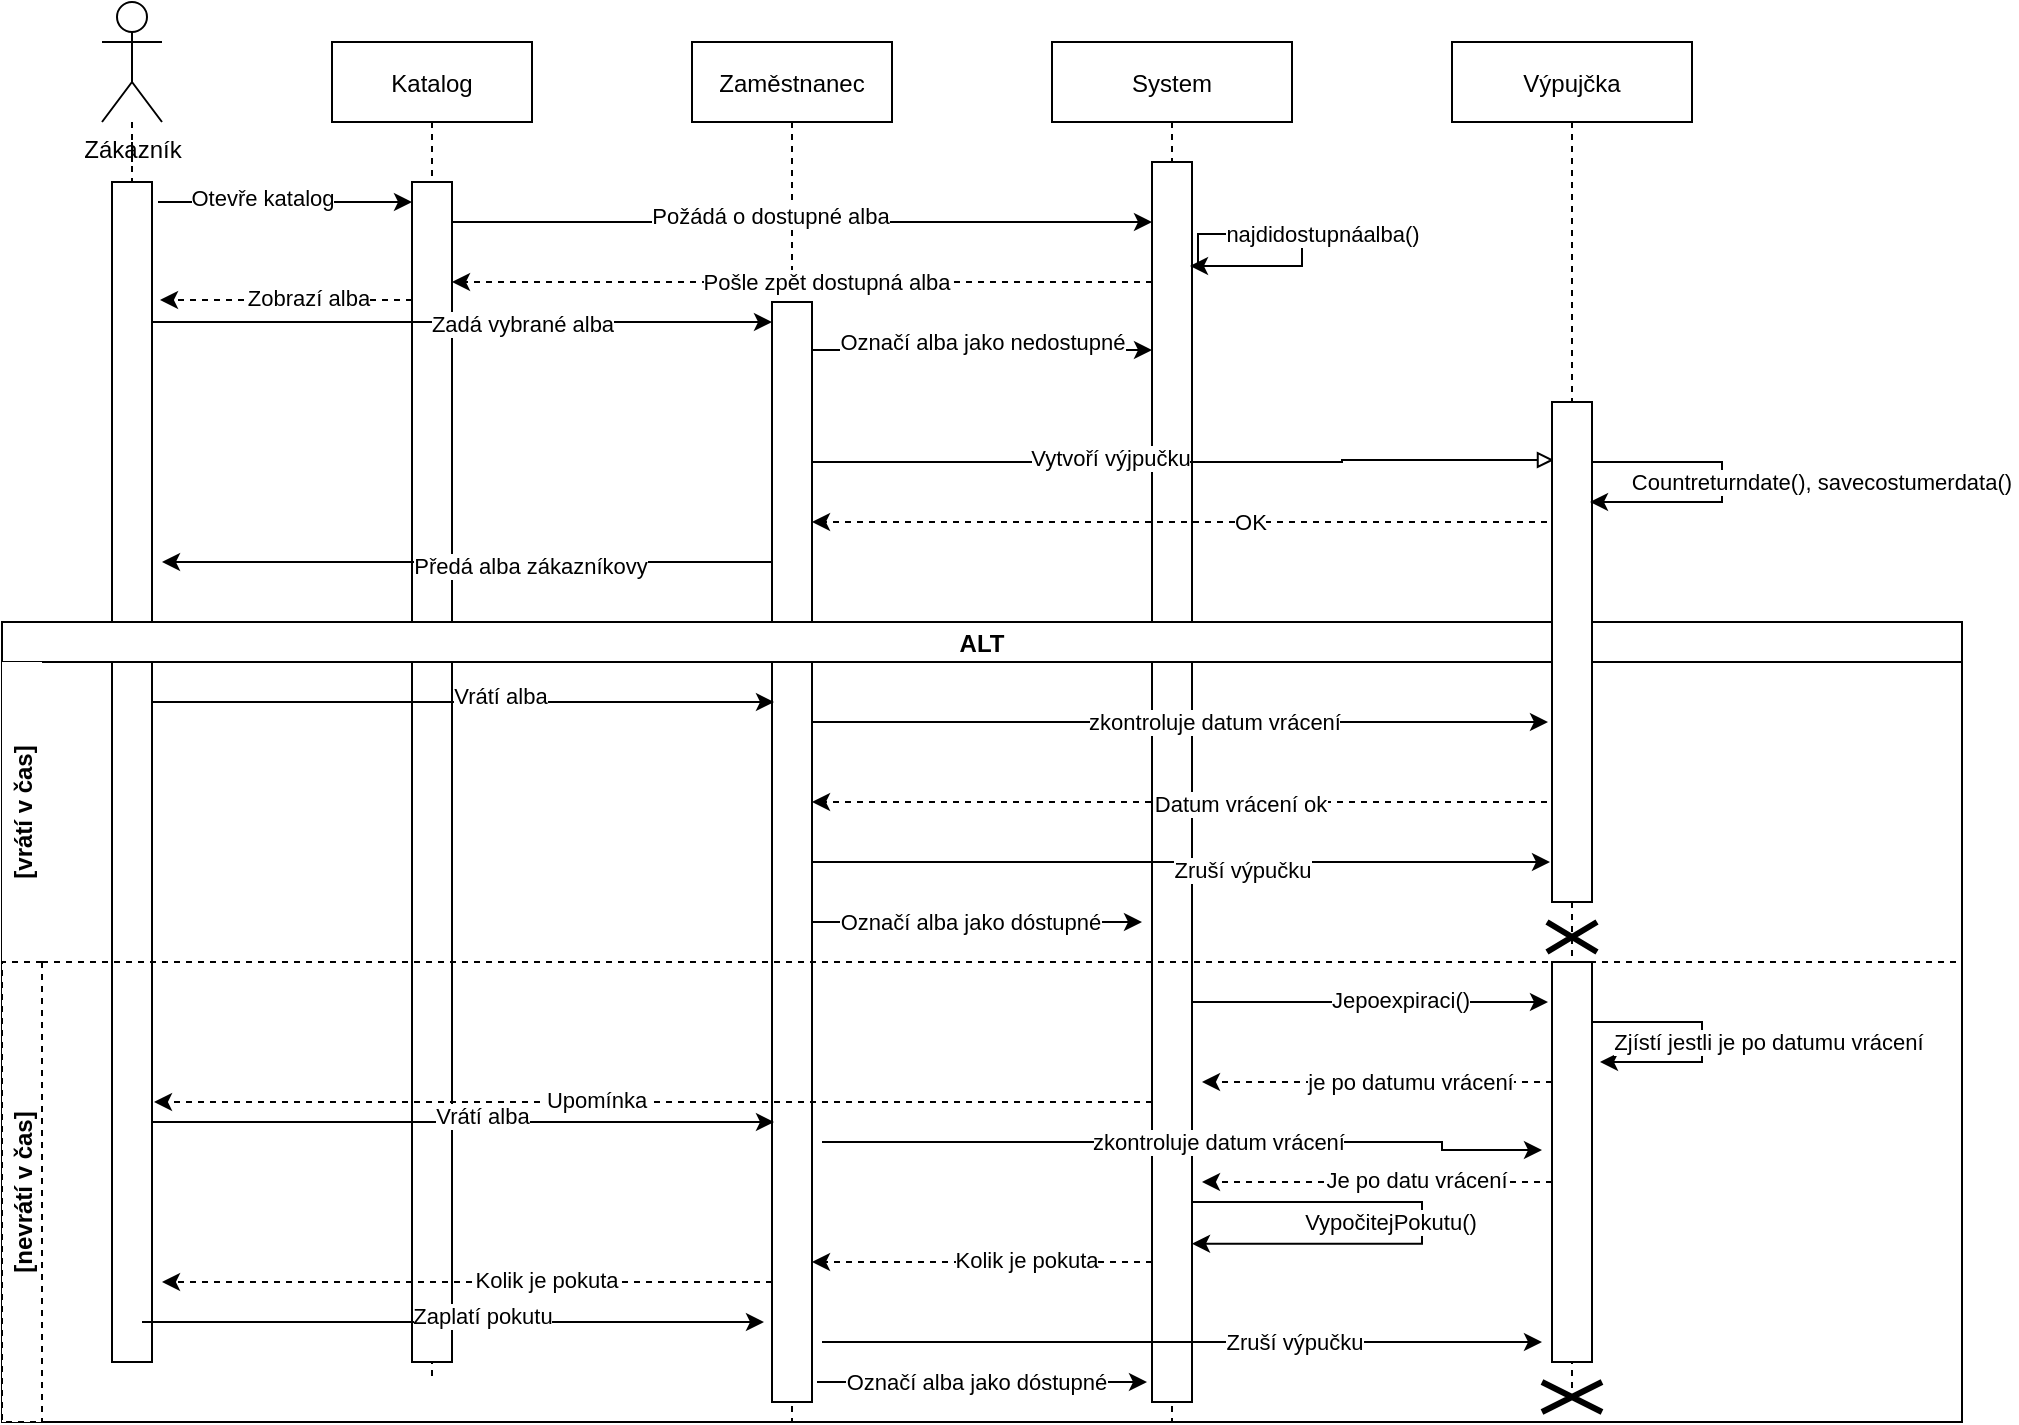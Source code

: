 <mxfile version="15.7.0" type="github">
  <diagram id="kgpKYQtTHZ0yAKxKKP6v" name="Page-1">
    <mxGraphModel dx="1422" dy="762" grid="1" gridSize="10" guides="1" tooltips="1" connect="1" arrows="1" fold="1" page="1" pageScale="1" pageWidth="850" pageHeight="1100" math="0" shadow="0">
      <root>
        <mxCell id="0" />
        <mxCell id="1" parent="0" />
        <mxCell id="3nuBFxr9cyL0pnOWT2aG-1" value="Katalog" style="shape=umlLifeline;perimeter=lifelinePerimeter;container=1;collapsible=0;recursiveResize=0;rounded=0;shadow=0;strokeWidth=1;" parent="1" vertex="1">
          <mxGeometry x="245" y="90" width="100" height="670" as="geometry" />
        </mxCell>
        <mxCell id="krQ2WgMBsb-wGJn17isC-11" value="" style="whiteSpace=wrap;html=1;verticalAlign=top;" vertex="1" parent="3nuBFxr9cyL0pnOWT2aG-1">
          <mxGeometry x="40" y="70" width="20" height="590" as="geometry" />
        </mxCell>
        <mxCell id="3nuBFxr9cyL0pnOWT2aG-5" value="Zaměstnanec" style="shape=umlLifeline;perimeter=lifelinePerimeter;container=1;collapsible=0;recursiveResize=0;rounded=0;shadow=0;strokeWidth=1;" parent="1" vertex="1">
          <mxGeometry x="425" y="90" width="100" height="690" as="geometry" />
        </mxCell>
        <mxCell id="krQ2WgMBsb-wGJn17isC-20" value="" style="rounded=0;whiteSpace=wrap;html=1;" vertex="1" parent="3nuBFxr9cyL0pnOWT2aG-5">
          <mxGeometry x="40" y="130" width="20" height="550" as="geometry" />
        </mxCell>
        <mxCell id="krQ2WgMBsb-wGJn17isC-12" value="" style="edgeStyle=orthogonalEdgeStyle;rounded=0;orthogonalLoop=1;jettySize=auto;html=1;" edge="1" parent="1" target="krQ2WgMBsb-wGJn17isC-11">
          <mxGeometry relative="1" as="geometry">
            <mxPoint x="158" y="170" as="sourcePoint" />
            <Array as="points">
              <mxPoint x="158" y="170" />
            </Array>
          </mxGeometry>
        </mxCell>
        <mxCell id="krQ2WgMBsb-wGJn17isC-31" value="Otevře katalog" style="edgeLabel;html=1;align=center;verticalAlign=middle;resizable=0;points=[];" vertex="1" connectable="0" parent="krQ2WgMBsb-wGJn17isC-12">
          <mxGeometry x="-0.185" y="2" relative="1" as="geometry">
            <mxPoint as="offset" />
          </mxGeometry>
        </mxCell>
        <mxCell id="krQ2WgMBsb-wGJn17isC-19" value="" style="edgeStyle=orthogonalEdgeStyle;rounded=0;orthogonalLoop=1;jettySize=auto;html=1;exitX=1;exitY=0.213;exitDx=0;exitDy=0;exitPerimeter=0;" edge="1" parent="1" source="krQ2WgMBsb-wGJn17isC-46" target="krQ2WgMBsb-wGJn17isC-20">
          <mxGeometry relative="1" as="geometry">
            <mxPoint x="170" y="230" as="sourcePoint" />
            <mxPoint x="460" y="250" as="targetPoint" />
            <Array as="points">
              <mxPoint x="155" y="230" />
            </Array>
          </mxGeometry>
        </mxCell>
        <mxCell id="krQ2WgMBsb-wGJn17isC-21" value="Zadá vybrané alba" style="edgeLabel;html=1;align=center;verticalAlign=middle;resizable=0;points=[];" vertex="1" connectable="0" parent="krQ2WgMBsb-wGJn17isC-19">
          <mxGeometry x="0.313" y="-1" relative="1" as="geometry">
            <mxPoint as="offset" />
          </mxGeometry>
        </mxCell>
        <mxCell id="krQ2WgMBsb-wGJn17isC-47" value="" style="edgeStyle=orthogonalEdgeStyle;rounded=0;orthogonalLoop=1;jettySize=auto;html=1;startArrow=none;startFill=0;endArrow=none;endFill=0;dashed=1;" edge="1" parent="1" source="krQ2WgMBsb-wGJn17isC-1" target="krQ2WgMBsb-wGJn17isC-46">
          <mxGeometry relative="1" as="geometry" />
        </mxCell>
        <mxCell id="krQ2WgMBsb-wGJn17isC-1" value="Zákazník" style="shape=umlActor;verticalLabelPosition=bottom;verticalAlign=top;html=1;outlineConnect=0;" vertex="1" parent="1">
          <mxGeometry x="130" y="70" width="30" height="60" as="geometry" />
        </mxCell>
        <mxCell id="krQ2WgMBsb-wGJn17isC-6" value="System" style="shape=umlLifeline;perimeter=lifelinePerimeter;container=1;collapsible=0;recursiveResize=0;rounded=0;shadow=0;strokeWidth=1;" vertex="1" parent="1">
          <mxGeometry x="605" y="90" width="120" height="690" as="geometry" />
        </mxCell>
        <mxCell id="krQ2WgMBsb-wGJn17isC-22" value="" style="whiteSpace=wrap;html=1;rounded=0;" vertex="1" parent="krQ2WgMBsb-wGJn17isC-6">
          <mxGeometry x="50" y="60" width="20" height="620" as="geometry" />
        </mxCell>
        <mxCell id="krQ2WgMBsb-wGJn17isC-92" style="edgeStyle=orthogonalEdgeStyle;rounded=0;orthogonalLoop=1;jettySize=auto;html=1;startArrow=none;startFill=0;endArrow=classic;endFill=1;exitX=1.15;exitY=0.082;exitDx=0;exitDy=0;exitPerimeter=0;" edge="1" parent="krQ2WgMBsb-wGJn17isC-6" source="krQ2WgMBsb-wGJn17isC-22">
          <mxGeometry relative="1" as="geometry">
            <mxPoint x="69" y="112" as="targetPoint" />
            <Array as="points">
              <mxPoint x="73" y="96" />
              <mxPoint x="125" y="96" />
              <mxPoint x="125" y="112" />
              <mxPoint x="69" y="112" />
            </Array>
          </mxGeometry>
        </mxCell>
        <mxCell id="krQ2WgMBsb-wGJn17isC-93" value="najdidostupnáalba()" style="edgeLabel;html=1;align=center;verticalAlign=middle;resizable=0;points=[];" vertex="1" connectable="0" parent="krQ2WgMBsb-wGJn17isC-92">
          <mxGeometry x="-0.402" relative="1" as="geometry">
            <mxPoint x="35" as="offset" />
          </mxGeometry>
        </mxCell>
        <mxCell id="krQ2WgMBsb-wGJn17isC-16" value="" style="edgeStyle=orthogonalEdgeStyle;rounded=0;orthogonalLoop=1;jettySize=auto;html=1;dashed=1;" edge="1" parent="1" source="krQ2WgMBsb-wGJn17isC-11">
          <mxGeometry relative="1" as="geometry">
            <mxPoint x="159" y="219" as="targetPoint" />
            <Array as="points">
              <mxPoint x="180" y="219" />
              <mxPoint x="180" y="219" />
            </Array>
          </mxGeometry>
        </mxCell>
        <mxCell id="krQ2WgMBsb-wGJn17isC-17" value="Zobrazí alba" style="edgeLabel;html=1;align=center;verticalAlign=middle;resizable=0;points=[];" vertex="1" connectable="0" parent="krQ2WgMBsb-wGJn17isC-16">
          <mxGeometry x="-0.17" y="-1" relative="1" as="geometry">
            <mxPoint as="offset" />
          </mxGeometry>
        </mxCell>
        <mxCell id="krQ2WgMBsb-wGJn17isC-25" style="edgeStyle=orthogonalEdgeStyle;rounded=0;orthogonalLoop=1;jettySize=auto;html=1;" edge="1" parent="1" source="krQ2WgMBsb-wGJn17isC-11">
          <mxGeometry relative="1" as="geometry">
            <mxPoint x="655" y="180" as="targetPoint" />
            <Array as="points">
              <mxPoint x="480" y="180" />
              <mxPoint x="480" y="180" />
            </Array>
          </mxGeometry>
        </mxCell>
        <mxCell id="krQ2WgMBsb-wGJn17isC-26" value="Požádá o dostupné alba" style="edgeLabel;html=1;align=center;verticalAlign=middle;resizable=0;points=[];" vertex="1" connectable="0" parent="krQ2WgMBsb-wGJn17isC-25">
          <mxGeometry x="-0.091" y="3" relative="1" as="geometry">
            <mxPoint as="offset" />
          </mxGeometry>
        </mxCell>
        <mxCell id="krQ2WgMBsb-wGJn17isC-29" style="edgeStyle=orthogonalEdgeStyle;rounded=0;orthogonalLoop=1;jettySize=auto;html=1;startArrow=none;startFill=0;endArrow=classic;endFill=1;dashed=1;" edge="1" parent="1" source="krQ2WgMBsb-wGJn17isC-22">
          <mxGeometry relative="1" as="geometry">
            <mxPoint x="305" y="210" as="targetPoint" />
            <Array as="points">
              <mxPoint x="305" y="210" />
            </Array>
          </mxGeometry>
        </mxCell>
        <mxCell id="krQ2WgMBsb-wGJn17isC-30" value="Pošle zpět dostupná alba" style="edgeLabel;html=1;align=center;verticalAlign=middle;resizable=0;points=[];" vertex="1" connectable="0" parent="krQ2WgMBsb-wGJn17isC-29">
          <mxGeometry x="-0.069" relative="1" as="geometry">
            <mxPoint as="offset" />
          </mxGeometry>
        </mxCell>
        <mxCell id="krQ2WgMBsb-wGJn17isC-34" value="" style="edgeStyle=orthogonalEdgeStyle;rounded=0;orthogonalLoop=1;jettySize=auto;html=1;startArrow=none;startFill=0;endArrow=block;endFill=0;entryX=0.05;entryY=0.116;entryDx=0;entryDy=0;entryPerimeter=0;" edge="1" parent="1" source="krQ2WgMBsb-wGJn17isC-20" target="krQ2WgMBsb-wGJn17isC-86">
          <mxGeometry relative="1" as="geometry">
            <Array as="points">
              <mxPoint x="750" y="300" />
            </Array>
          </mxGeometry>
        </mxCell>
        <mxCell id="krQ2WgMBsb-wGJn17isC-35" value="Vytvoří výjpučku" style="edgeLabel;html=1;align=center;verticalAlign=middle;resizable=0;points=[];" vertex="1" connectable="0" parent="krQ2WgMBsb-wGJn17isC-34">
          <mxGeometry x="-0.2" y="2" relative="1" as="geometry">
            <mxPoint as="offset" />
          </mxGeometry>
        </mxCell>
        <mxCell id="krQ2WgMBsb-wGJn17isC-71" style="edgeStyle=orthogonalEdgeStyle;rounded=0;orthogonalLoop=1;jettySize=auto;html=1;startArrow=none;startFill=0;endArrow=classic;endFill=1;" edge="1" parent="1" source="krQ2WgMBsb-wGJn17isC-46">
          <mxGeometry relative="1" as="geometry">
            <mxPoint x="466" y="420" as="targetPoint" />
            <Array as="points">
              <mxPoint x="466" y="420" />
            </Array>
          </mxGeometry>
        </mxCell>
        <mxCell id="krQ2WgMBsb-wGJn17isC-72" value="Vrátí alba" style="edgeLabel;html=1;align=center;verticalAlign=middle;resizable=0;points=[];" vertex="1" connectable="0" parent="krQ2WgMBsb-wGJn17isC-71">
          <mxGeometry x="0.119" y="3" relative="1" as="geometry">
            <mxPoint as="offset" />
          </mxGeometry>
        </mxCell>
        <mxCell id="krQ2WgMBsb-wGJn17isC-46" value="" style="whiteSpace=wrap;html=1;verticalAlign=top;" vertex="1" parent="1">
          <mxGeometry x="135" y="160" width="20" height="590" as="geometry" />
        </mxCell>
        <mxCell id="krQ2WgMBsb-wGJn17isC-50" style="edgeStyle=orthogonalEdgeStyle;rounded=0;orthogonalLoop=1;jettySize=auto;html=1;startArrow=none;startFill=0;endArrow=classic;endFill=1;" edge="1" parent="1" source="krQ2WgMBsb-wGJn17isC-20">
          <mxGeometry relative="1" as="geometry">
            <mxPoint x="655" y="244" as="targetPoint" />
            <Array as="points">
              <mxPoint x="560" y="244" />
              <mxPoint x="560" y="244" />
            </Array>
          </mxGeometry>
        </mxCell>
        <mxCell id="krQ2WgMBsb-wGJn17isC-51" value="Označí alba jako nedostupné" style="edgeLabel;html=1;align=center;verticalAlign=middle;resizable=0;points=[];" vertex="1" connectable="0" parent="krQ2WgMBsb-wGJn17isC-50">
          <mxGeometry x="0.131" y="1" relative="1" as="geometry">
            <mxPoint x="-11" y="-3" as="offset" />
          </mxGeometry>
        </mxCell>
        <mxCell id="krQ2WgMBsb-wGJn17isC-52" style="edgeStyle=orthogonalEdgeStyle;rounded=0;orthogonalLoop=1;jettySize=auto;html=1;startArrow=none;startFill=0;endArrow=classic;endFill=1;dashed=1;" edge="1" parent="1" source="krQ2WgMBsb-wGJn17isC-82">
          <mxGeometry relative="1" as="geometry">
            <mxPoint x="485" y="330" as="targetPoint" />
            <Array as="points">
              <mxPoint x="760" y="330" />
              <mxPoint x="760" y="330" />
            </Array>
          </mxGeometry>
        </mxCell>
        <mxCell id="krQ2WgMBsb-wGJn17isC-53" value="OK" style="edgeLabel;html=1;align=center;verticalAlign=middle;resizable=0;points=[];" vertex="1" connectable="0" parent="krQ2WgMBsb-wGJn17isC-52">
          <mxGeometry x="-0.153" relative="1" as="geometry">
            <mxPoint as="offset" />
          </mxGeometry>
        </mxCell>
        <mxCell id="krQ2WgMBsb-wGJn17isC-54" style="edgeStyle=orthogonalEdgeStyle;rounded=0;orthogonalLoop=1;jettySize=auto;html=1;startArrow=none;startFill=0;endArrow=classic;endFill=1;" edge="1" parent="1" source="krQ2WgMBsb-wGJn17isC-20">
          <mxGeometry relative="1" as="geometry">
            <mxPoint x="160" y="350" as="targetPoint" />
            <Array as="points">
              <mxPoint x="390" y="350" />
              <mxPoint x="390" y="350" />
            </Array>
          </mxGeometry>
        </mxCell>
        <mxCell id="krQ2WgMBsb-wGJn17isC-55" value="Předá alba zákazníkovy" style="edgeLabel;html=1;align=center;verticalAlign=middle;resizable=0;points=[];" vertex="1" connectable="0" parent="krQ2WgMBsb-wGJn17isC-54">
          <mxGeometry x="-0.207" y="2" relative="1" as="geometry">
            <mxPoint as="offset" />
          </mxGeometry>
        </mxCell>
        <mxCell id="krQ2WgMBsb-wGJn17isC-57" value="ALT" style="swimlane;childLayout=stackLayout;resizeParent=1;resizeParentMax=0;horizontal=1;startSize=20;horizontalStack=0;" vertex="1" parent="1">
          <mxGeometry x="80" y="380" width="980" height="400" as="geometry" />
        </mxCell>
        <mxCell id="krQ2WgMBsb-wGJn17isC-58" value="[vrátí v čas]" style="swimlane;startSize=20;horizontal=0;strokeColor=none;" vertex="1" parent="krQ2WgMBsb-wGJn17isC-57">
          <mxGeometry y="20" width="980" height="150" as="geometry" />
        </mxCell>
        <mxCell id="krQ2WgMBsb-wGJn17isC-59" value="[nevrátí v čas]" style="swimlane;startSize=20;horizontal=0;dashed=1;" vertex="1" parent="krQ2WgMBsb-wGJn17isC-57">
          <mxGeometry y="170" width="980" height="230" as="geometry" />
        </mxCell>
        <mxCell id="krQ2WgMBsb-wGJn17isC-105" style="edgeStyle=orthogonalEdgeStyle;rounded=0;orthogonalLoop=1;jettySize=auto;html=1;startArrow=none;startFill=0;endArrow=classic;endFill=1;" edge="1" parent="krQ2WgMBsb-wGJn17isC-59">
          <mxGeometry relative="1" as="geometry">
            <mxPoint x="75" y="100" as="sourcePoint" />
            <mxPoint x="386" y="80" as="targetPoint" />
            <Array as="points">
              <mxPoint x="75" y="80" />
              <mxPoint x="386" y="80" />
            </Array>
          </mxGeometry>
        </mxCell>
        <mxCell id="krQ2WgMBsb-wGJn17isC-106" value="Vrátí alba" style="edgeLabel;html=1;align=center;verticalAlign=middle;resizable=0;points=[];" vertex="1" connectable="0" parent="krQ2WgMBsb-wGJn17isC-105">
          <mxGeometry x="0.119" y="3" relative="1" as="geometry">
            <mxPoint as="offset" />
          </mxGeometry>
        </mxCell>
        <mxCell id="krQ2WgMBsb-wGJn17isC-111" style="edgeStyle=orthogonalEdgeStyle;rounded=0;orthogonalLoop=1;jettySize=auto;html=1;startArrow=none;startFill=0;endArrow=classic;endFill=1;" edge="1" parent="krQ2WgMBsb-wGJn17isC-59">
          <mxGeometry relative="1" as="geometry">
            <mxPoint x="770" y="94" as="targetPoint" />
            <mxPoint x="410" y="90" as="sourcePoint" />
            <Array as="points">
              <mxPoint x="720" y="90" />
              <mxPoint x="720" y="94" />
            </Array>
          </mxGeometry>
        </mxCell>
        <mxCell id="krQ2WgMBsb-wGJn17isC-112" value="zkontroluje datum vrácení" style="edgeLabel;html=1;align=center;verticalAlign=middle;resizable=0;points=[];" vertex="1" connectable="0" parent="krQ2WgMBsb-wGJn17isC-111">
          <mxGeometry x="0.236" y="-1" relative="1" as="geometry">
            <mxPoint x="-27" y="-1" as="offset" />
          </mxGeometry>
        </mxCell>
        <mxCell id="krQ2WgMBsb-wGJn17isC-117" style="edgeStyle=orthogonalEdgeStyle;rounded=0;orthogonalLoop=1;jettySize=auto;html=1;startArrow=none;startFill=0;endArrow=classic;endFill=1;entryX=1;entryY=0.967;entryDx=0;entryDy=0;entryPerimeter=0;" edge="1" parent="krQ2WgMBsb-wGJn17isC-59">
          <mxGeometry relative="1" as="geometry">
            <mxPoint x="595" y="140.86" as="targetPoint" />
            <mxPoint x="595" y="120" as="sourcePoint" />
            <Array as="points">
              <mxPoint x="710" y="120" />
              <mxPoint x="710" y="141" />
            </Array>
          </mxGeometry>
        </mxCell>
        <mxCell id="krQ2WgMBsb-wGJn17isC-118" value="VypočitejPokutu()" style="edgeLabel;html=1;align=center;verticalAlign=middle;resizable=0;points=[];" vertex="1" connectable="0" parent="krQ2WgMBsb-wGJn17isC-117">
          <mxGeometry x="-0.211" y="-3" relative="1" as="geometry">
            <mxPoint y="7" as="offset" />
          </mxGeometry>
        </mxCell>
        <mxCell id="krQ2WgMBsb-wGJn17isC-119" style="edgeStyle=orthogonalEdgeStyle;rounded=0;orthogonalLoop=1;jettySize=auto;html=1;startArrow=none;startFill=0;endArrow=classic;endFill=1;dashed=1;" edge="1" parent="krQ2WgMBsb-wGJn17isC-59">
          <mxGeometry relative="1" as="geometry">
            <mxPoint x="575" y="150" as="sourcePoint" />
            <mxPoint x="405" y="150" as="targetPoint" />
            <Array as="points">
              <mxPoint x="405" y="150" />
            </Array>
          </mxGeometry>
        </mxCell>
        <mxCell id="krQ2WgMBsb-wGJn17isC-120" value="Kolik je pokuta" style="edgeLabel;html=1;align=center;verticalAlign=middle;resizable=0;points=[];" vertex="1" connectable="0" parent="krQ2WgMBsb-wGJn17isC-119">
          <mxGeometry x="-0.259" y="-1" relative="1" as="geometry">
            <mxPoint as="offset" />
          </mxGeometry>
        </mxCell>
        <mxCell id="krQ2WgMBsb-wGJn17isC-121" style="edgeStyle=orthogonalEdgeStyle;rounded=0;orthogonalLoop=1;jettySize=auto;html=1;startArrow=none;startFill=0;endArrow=classic;endFill=1;dashed=1;" edge="1" parent="krQ2WgMBsb-wGJn17isC-59">
          <mxGeometry relative="1" as="geometry">
            <mxPoint x="385" y="160" as="sourcePoint" />
            <mxPoint x="80" y="160" as="targetPoint" />
            <Array as="points">
              <mxPoint x="80" y="160" />
            </Array>
          </mxGeometry>
        </mxCell>
        <mxCell id="krQ2WgMBsb-wGJn17isC-122" value="Kolik je pokuta" style="edgeLabel;html=1;align=center;verticalAlign=middle;resizable=0;points=[];" vertex="1" connectable="0" parent="krQ2WgMBsb-wGJn17isC-121">
          <mxGeometry x="-0.259" y="-1" relative="1" as="geometry">
            <mxPoint as="offset" />
          </mxGeometry>
        </mxCell>
        <mxCell id="krQ2WgMBsb-wGJn17isC-126" style="edgeStyle=orthogonalEdgeStyle;rounded=0;orthogonalLoop=1;jettySize=auto;html=1;startArrow=none;startFill=0;endArrow=classic;endFill=1;" edge="1" parent="krQ2WgMBsb-wGJn17isC-59">
          <mxGeometry relative="1" as="geometry">
            <mxPoint x="80" y="180" as="sourcePoint" />
            <mxPoint x="381" y="180" as="targetPoint" />
            <Array as="points">
              <mxPoint x="70" y="180" />
              <mxPoint x="381" y="180" />
            </Array>
          </mxGeometry>
        </mxCell>
        <mxCell id="krQ2WgMBsb-wGJn17isC-127" value="Zaplatí pokutu" style="edgeLabel;html=1;align=center;verticalAlign=middle;resizable=0;points=[];" vertex="1" connectable="0" parent="krQ2WgMBsb-wGJn17isC-126">
          <mxGeometry x="0.119" y="3" relative="1" as="geometry">
            <mxPoint as="offset" />
          </mxGeometry>
        </mxCell>
        <mxCell id="krQ2WgMBsb-wGJn17isC-128" style="edgeStyle=orthogonalEdgeStyle;rounded=0;orthogonalLoop=1;jettySize=auto;html=1;startArrow=none;startFill=0;endArrow=classic;endFill=1;entryX=-0.05;entryY=0.92;entryDx=0;entryDy=0;entryPerimeter=0;" edge="1" parent="krQ2WgMBsb-wGJn17isC-59">
          <mxGeometry relative="1" as="geometry">
            <mxPoint x="770" y="190" as="targetPoint" />
            <mxPoint x="410" y="190" as="sourcePoint" />
            <Array as="points">
              <mxPoint x="500" y="190" />
              <mxPoint x="500" y="190" />
            </Array>
          </mxGeometry>
        </mxCell>
        <mxCell id="krQ2WgMBsb-wGJn17isC-129" value="Zruší výpučku" style="edgeLabel;html=1;align=center;verticalAlign=middle;resizable=0;points=[];" vertex="1" connectable="0" parent="krQ2WgMBsb-wGJn17isC-128">
          <mxGeometry x="0.164" y="-4" relative="1" as="geometry">
            <mxPoint x="26" y="-4" as="offset" />
          </mxGeometry>
        </mxCell>
        <mxCell id="krQ2WgMBsb-wGJn17isC-130" style="edgeStyle=orthogonalEdgeStyle;rounded=0;orthogonalLoop=1;jettySize=auto;html=1;startArrow=none;startFill=0;endArrow=classic;endFill=1;" edge="1" parent="krQ2WgMBsb-wGJn17isC-59">
          <mxGeometry relative="1" as="geometry">
            <mxPoint x="407.5" y="210" as="sourcePoint" />
            <mxPoint x="572.5" y="210" as="targetPoint" />
            <Array as="points">
              <mxPoint x="452.5" y="210" />
              <mxPoint x="452.5" y="210" />
            </Array>
          </mxGeometry>
        </mxCell>
        <mxCell id="krQ2WgMBsb-wGJn17isC-131" value="Označí alba jako dóstupné" style="edgeLabel;html=1;align=center;verticalAlign=middle;resizable=0;points=[];" vertex="1" connectable="0" parent="krQ2WgMBsb-wGJn17isC-130">
          <mxGeometry x="0.166" y="-2" relative="1" as="geometry">
            <mxPoint x="-17" y="-2" as="offset" />
          </mxGeometry>
        </mxCell>
        <mxCell id="krQ2WgMBsb-wGJn17isC-73" style="edgeStyle=orthogonalEdgeStyle;rounded=0;orthogonalLoop=1;jettySize=auto;html=1;startArrow=none;startFill=0;endArrow=classic;endFill=1;" edge="1" parent="1" source="krQ2WgMBsb-wGJn17isC-20">
          <mxGeometry relative="1" as="geometry">
            <mxPoint x="853" y="430" as="targetPoint" />
            <Array as="points">
              <mxPoint x="853" y="430" />
            </Array>
          </mxGeometry>
        </mxCell>
        <mxCell id="krQ2WgMBsb-wGJn17isC-74" value="zkontroluje datum vrácení" style="edgeLabel;html=1;align=center;verticalAlign=middle;resizable=0;points=[];" vertex="1" connectable="0" parent="krQ2WgMBsb-wGJn17isC-73">
          <mxGeometry x="0.236" y="-1" relative="1" as="geometry">
            <mxPoint x="-27" y="-1" as="offset" />
          </mxGeometry>
        </mxCell>
        <mxCell id="krQ2WgMBsb-wGJn17isC-77" style="edgeStyle=orthogonalEdgeStyle;rounded=0;orthogonalLoop=1;jettySize=auto;html=1;startArrow=none;startFill=0;endArrow=classic;endFill=1;dashed=1;" edge="1" parent="1" source="krQ2WgMBsb-wGJn17isC-82" target="krQ2WgMBsb-wGJn17isC-20">
          <mxGeometry relative="1" as="geometry">
            <mxPoint x="490" y="470" as="targetPoint" />
            <mxPoint x="655" y="460" as="sourcePoint" />
            <Array as="points">
              <mxPoint x="560" y="470" />
              <mxPoint x="560" y="470" />
            </Array>
          </mxGeometry>
        </mxCell>
        <mxCell id="krQ2WgMBsb-wGJn17isC-78" value="Datum vrácení ok" style="edgeLabel;html=1;align=center;verticalAlign=middle;resizable=0;points=[];" vertex="1" connectable="0" parent="krQ2WgMBsb-wGJn17isC-77">
          <mxGeometry x="-0.127" y="1" relative="1" as="geometry">
            <mxPoint as="offset" />
          </mxGeometry>
        </mxCell>
        <mxCell id="krQ2WgMBsb-wGJn17isC-79" style="edgeStyle=orthogonalEdgeStyle;rounded=0;orthogonalLoop=1;jettySize=auto;html=1;startArrow=none;startFill=0;endArrow=classic;endFill=1;entryX=-0.05;entryY=0.92;entryDx=0;entryDy=0;entryPerimeter=0;" edge="1" parent="1" source="krQ2WgMBsb-wGJn17isC-20" target="krQ2WgMBsb-wGJn17isC-86">
          <mxGeometry relative="1" as="geometry">
            <mxPoint x="655" y="500" as="targetPoint" />
            <Array as="points">
              <mxPoint x="550" y="500" />
              <mxPoint x="550" y="500" />
            </Array>
          </mxGeometry>
        </mxCell>
        <mxCell id="krQ2WgMBsb-wGJn17isC-80" value="Zruší výpučku" style="edgeLabel;html=1;align=center;verticalAlign=middle;resizable=0;points=[];" vertex="1" connectable="0" parent="krQ2WgMBsb-wGJn17isC-79">
          <mxGeometry x="0.164" y="-4" relative="1" as="geometry">
            <mxPoint as="offset" />
          </mxGeometry>
        </mxCell>
        <mxCell id="krQ2WgMBsb-wGJn17isC-82" value="Výpujčka" style="shape=umlLifeline;perimeter=lifelinePerimeter;container=1;collapsible=0;recursiveResize=0;rounded=0;shadow=0;strokeWidth=1;" vertex="1" parent="1">
          <mxGeometry x="805" y="90" width="120" height="680" as="geometry" />
        </mxCell>
        <mxCell id="krQ2WgMBsb-wGJn17isC-86" value="" style="rounded=0;whiteSpace=wrap;html=1;" vertex="1" parent="krQ2WgMBsb-wGJn17isC-82">
          <mxGeometry x="50" y="180" width="20" height="250" as="geometry" />
        </mxCell>
        <mxCell id="krQ2WgMBsb-wGJn17isC-87" style="edgeStyle=orthogonalEdgeStyle;rounded=0;orthogonalLoop=1;jettySize=auto;html=1;startArrow=none;startFill=0;endArrow=classic;endFill=1;" edge="1" parent="krQ2WgMBsb-wGJn17isC-82" source="krQ2WgMBsb-wGJn17isC-86">
          <mxGeometry relative="1" as="geometry">
            <mxPoint x="69" y="230" as="targetPoint" />
            <Array as="points">
              <mxPoint x="135" y="210" />
              <mxPoint x="135" y="230" />
            </Array>
          </mxGeometry>
        </mxCell>
        <mxCell id="krQ2WgMBsb-wGJn17isC-88" value="Countreturndate(), savecostumerdata()&amp;nbsp;" style="edgeLabel;html=1;align=center;verticalAlign=middle;resizable=0;points=[];" vertex="1" connectable="0" parent="krQ2WgMBsb-wGJn17isC-87">
          <mxGeometry x="0.306" relative="1" as="geometry">
            <mxPoint x="64" y="-10" as="offset" />
          </mxGeometry>
        </mxCell>
        <mxCell id="krQ2WgMBsb-wGJn17isC-94" value="" style="shape=umlDestroy;whiteSpace=wrap;html=1;strokeWidth=3;" vertex="1" parent="1">
          <mxGeometry x="852.5" y="530" width="25" height="15" as="geometry" />
        </mxCell>
        <mxCell id="krQ2WgMBsb-wGJn17isC-99" style="edgeStyle=orthogonalEdgeStyle;rounded=0;orthogonalLoop=1;jettySize=auto;html=1;startArrow=none;startFill=0;endArrow=classic;endFill=1;" edge="1" parent="1" source="krQ2WgMBsb-wGJn17isC-95">
          <mxGeometry relative="1" as="geometry">
            <mxPoint x="879" y="600" as="targetPoint" />
            <Array as="points">
              <mxPoint x="930" y="580" />
              <mxPoint x="930" y="600" />
              <mxPoint x="879" y="600" />
            </Array>
          </mxGeometry>
        </mxCell>
        <mxCell id="krQ2WgMBsb-wGJn17isC-100" value="Zjístí jestli je po datumu vrácení" style="edgeLabel;html=1;align=center;verticalAlign=middle;resizable=0;points=[];" vertex="1" connectable="0" parent="krQ2WgMBsb-wGJn17isC-99">
          <mxGeometry x="-0.301" y="1" relative="1" as="geometry">
            <mxPoint x="44" y="11" as="offset" />
          </mxGeometry>
        </mxCell>
        <mxCell id="krQ2WgMBsb-wGJn17isC-101" style="edgeStyle=orthogonalEdgeStyle;rounded=0;orthogonalLoop=1;jettySize=auto;html=1;startArrow=none;startFill=0;endArrow=classic;endFill=1;dashed=1;" edge="1" parent="1" source="krQ2WgMBsb-wGJn17isC-95">
          <mxGeometry relative="1" as="geometry">
            <mxPoint x="680" y="610" as="targetPoint" />
            <Array as="points">
              <mxPoint x="680" y="610" />
            </Array>
          </mxGeometry>
        </mxCell>
        <mxCell id="krQ2WgMBsb-wGJn17isC-102" value="je po datumu vrácení" style="edgeLabel;html=1;align=center;verticalAlign=middle;resizable=0;points=[];" vertex="1" connectable="0" parent="krQ2WgMBsb-wGJn17isC-101">
          <mxGeometry x="-0.189" relative="1" as="geometry">
            <mxPoint as="offset" />
          </mxGeometry>
        </mxCell>
        <mxCell id="krQ2WgMBsb-wGJn17isC-115" style="edgeStyle=orthogonalEdgeStyle;rounded=0;orthogonalLoop=1;jettySize=auto;html=1;startArrow=none;startFill=0;endArrow=classic;endFill=1;dashed=1;" edge="1" parent="1" source="krQ2WgMBsb-wGJn17isC-95">
          <mxGeometry relative="1" as="geometry">
            <mxPoint x="680" y="660" as="targetPoint" />
            <Array as="points">
              <mxPoint x="680" y="660" />
            </Array>
          </mxGeometry>
        </mxCell>
        <mxCell id="krQ2WgMBsb-wGJn17isC-116" value="Je po datu vrácení" style="edgeLabel;html=1;align=center;verticalAlign=middle;resizable=0;points=[];" vertex="1" connectable="0" parent="krQ2WgMBsb-wGJn17isC-115">
          <mxGeometry x="-0.223" y="-1" relative="1" as="geometry">
            <mxPoint as="offset" />
          </mxGeometry>
        </mxCell>
        <mxCell id="krQ2WgMBsb-wGJn17isC-95" value="" style="rounded=0;whiteSpace=wrap;html=1;" vertex="1" parent="1">
          <mxGeometry x="855" y="550" width="20" height="200" as="geometry" />
        </mxCell>
        <mxCell id="krQ2WgMBsb-wGJn17isC-97" style="edgeStyle=orthogonalEdgeStyle;rounded=0;orthogonalLoop=1;jettySize=auto;html=1;startArrow=none;startFill=0;endArrow=classic;endFill=1;" edge="1" parent="1" source="krQ2WgMBsb-wGJn17isC-22">
          <mxGeometry relative="1" as="geometry">
            <mxPoint x="853" y="570" as="targetPoint" />
            <Array as="points">
              <mxPoint x="820" y="570" />
              <mxPoint x="820" y="570" />
            </Array>
          </mxGeometry>
        </mxCell>
        <mxCell id="krQ2WgMBsb-wGJn17isC-98" value="Jepoexpiraci()" style="edgeLabel;html=1;align=center;verticalAlign=middle;resizable=0;points=[];" vertex="1" connectable="0" parent="krQ2WgMBsb-wGJn17isC-97">
          <mxGeometry x="0.169" y="1" relative="1" as="geometry">
            <mxPoint as="offset" />
          </mxGeometry>
        </mxCell>
        <mxCell id="krQ2WgMBsb-wGJn17isC-103" style="edgeStyle=orthogonalEdgeStyle;rounded=0;orthogonalLoop=1;jettySize=auto;html=1;dashed=1;startArrow=none;startFill=0;endArrow=classic;endFill=1;" edge="1" parent="1" source="krQ2WgMBsb-wGJn17isC-22">
          <mxGeometry relative="1" as="geometry">
            <mxPoint x="156" y="620" as="targetPoint" />
            <Array as="points">
              <mxPoint x="156" y="620" />
            </Array>
          </mxGeometry>
        </mxCell>
        <mxCell id="krQ2WgMBsb-wGJn17isC-104" value="Upomínka" style="edgeLabel;html=1;align=center;verticalAlign=middle;resizable=0;points=[];" vertex="1" connectable="0" parent="krQ2WgMBsb-wGJn17isC-103">
          <mxGeometry x="0.114" y="-1" relative="1" as="geometry">
            <mxPoint as="offset" />
          </mxGeometry>
        </mxCell>
        <mxCell id="krQ2WgMBsb-wGJn17isC-109" style="edgeStyle=orthogonalEdgeStyle;rounded=0;orthogonalLoop=1;jettySize=auto;html=1;startArrow=none;startFill=0;endArrow=classic;endFill=1;" edge="1" parent="1" source="krQ2WgMBsb-wGJn17isC-20">
          <mxGeometry relative="1" as="geometry">
            <mxPoint x="650" y="530" as="targetPoint" />
            <Array as="points">
              <mxPoint x="530" y="530" />
              <mxPoint x="530" y="530" />
            </Array>
          </mxGeometry>
        </mxCell>
        <mxCell id="krQ2WgMBsb-wGJn17isC-110" value="Označí alba jako dóstupné" style="edgeLabel;html=1;align=center;verticalAlign=middle;resizable=0;points=[];" vertex="1" connectable="0" parent="krQ2WgMBsb-wGJn17isC-109">
          <mxGeometry x="0.166" y="-2" relative="1" as="geometry">
            <mxPoint x="-17" y="-2" as="offset" />
          </mxGeometry>
        </mxCell>
        <mxCell id="krQ2WgMBsb-wGJn17isC-96" value="" style="shape=umlDestroy;whiteSpace=wrap;html=1;strokeWidth=3;" vertex="1" parent="1">
          <mxGeometry x="850" y="760" width="30" height="15" as="geometry" />
        </mxCell>
      </root>
    </mxGraphModel>
  </diagram>
</mxfile>
